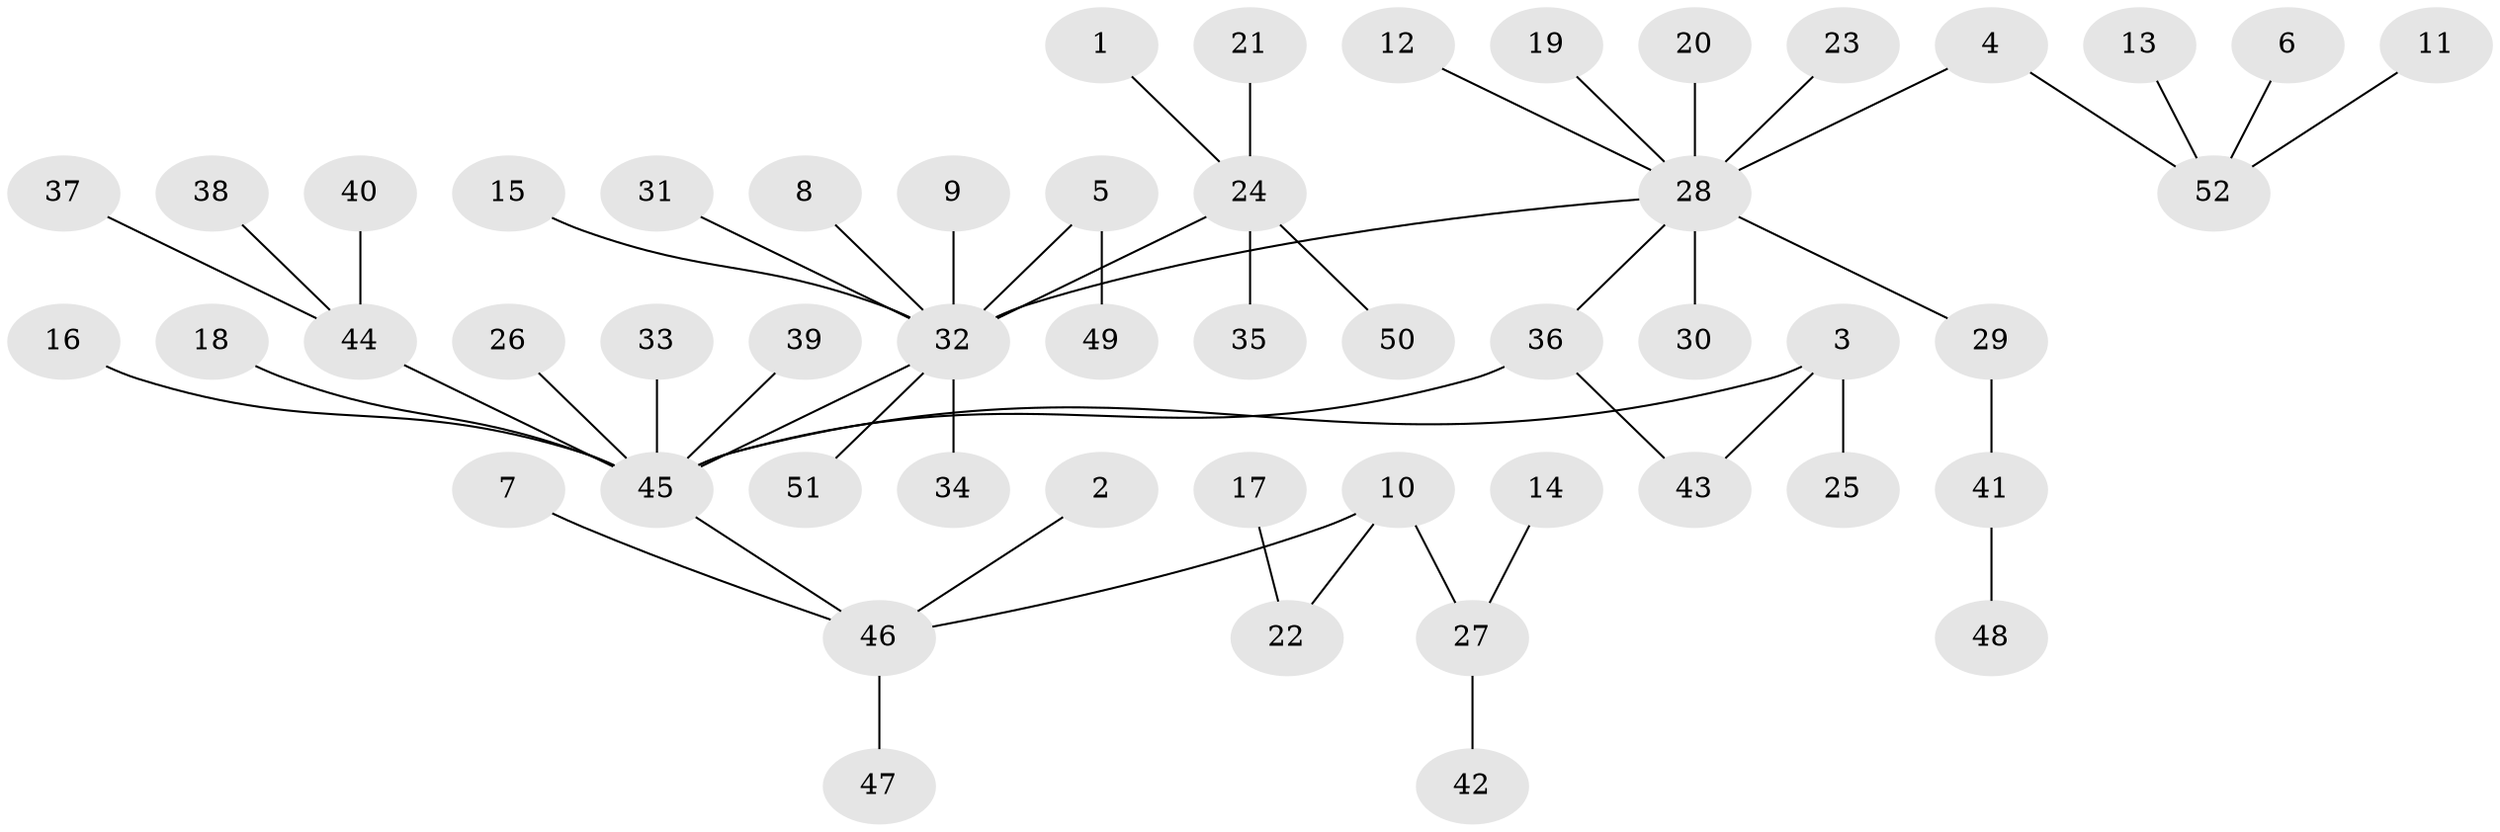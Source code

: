 // original degree distribution, {12: 0.02912621359223301, 7: 0.009708737864077669, 8: 0.009708737864077669, 3: 0.038834951456310676, 4: 0.07766990291262135, 1: 0.6601941747572816, 2: 0.14563106796116504, 6: 0.019417475728155338, 5: 0.009708737864077669}
// Generated by graph-tools (version 1.1) at 2025/01/03/09/25 03:01:47]
// undirected, 52 vertices, 53 edges
graph export_dot {
graph [start="1"]
  node [color=gray90,style=filled];
  1;
  2;
  3;
  4;
  5;
  6;
  7;
  8;
  9;
  10;
  11;
  12;
  13;
  14;
  15;
  16;
  17;
  18;
  19;
  20;
  21;
  22;
  23;
  24;
  25;
  26;
  27;
  28;
  29;
  30;
  31;
  32;
  33;
  34;
  35;
  36;
  37;
  38;
  39;
  40;
  41;
  42;
  43;
  44;
  45;
  46;
  47;
  48;
  49;
  50;
  51;
  52;
  1 -- 24 [weight=1.0];
  2 -- 46 [weight=1.0];
  3 -- 25 [weight=1.0];
  3 -- 43 [weight=1.0];
  3 -- 45 [weight=1.0];
  4 -- 28 [weight=1.0];
  4 -- 52 [weight=1.0];
  5 -- 32 [weight=1.0];
  5 -- 49 [weight=1.0];
  6 -- 52 [weight=1.0];
  7 -- 46 [weight=1.0];
  8 -- 32 [weight=1.0];
  9 -- 32 [weight=1.0];
  10 -- 22 [weight=1.0];
  10 -- 27 [weight=1.0];
  10 -- 46 [weight=1.0];
  11 -- 52 [weight=1.0];
  12 -- 28 [weight=1.0];
  13 -- 52 [weight=1.0];
  14 -- 27 [weight=1.0];
  15 -- 32 [weight=1.0];
  16 -- 45 [weight=1.0];
  17 -- 22 [weight=1.0];
  18 -- 45 [weight=1.0];
  19 -- 28 [weight=1.0];
  20 -- 28 [weight=1.0];
  21 -- 24 [weight=1.0];
  23 -- 28 [weight=1.0];
  24 -- 32 [weight=1.0];
  24 -- 35 [weight=1.0];
  24 -- 50 [weight=1.0];
  26 -- 45 [weight=1.0];
  27 -- 42 [weight=1.0];
  28 -- 29 [weight=2.0];
  28 -- 30 [weight=1.0];
  28 -- 32 [weight=1.0];
  28 -- 36 [weight=1.0];
  29 -- 41 [weight=1.0];
  31 -- 32 [weight=1.0];
  32 -- 34 [weight=1.0];
  32 -- 45 [weight=1.0];
  32 -- 51 [weight=1.0];
  33 -- 45 [weight=1.0];
  36 -- 43 [weight=1.0];
  36 -- 45 [weight=1.0];
  37 -- 44 [weight=1.0];
  38 -- 44 [weight=1.0];
  39 -- 45 [weight=1.0];
  40 -- 44 [weight=1.0];
  41 -- 48 [weight=1.0];
  44 -- 45 [weight=1.0];
  45 -- 46 [weight=1.0];
  46 -- 47 [weight=1.0];
}
